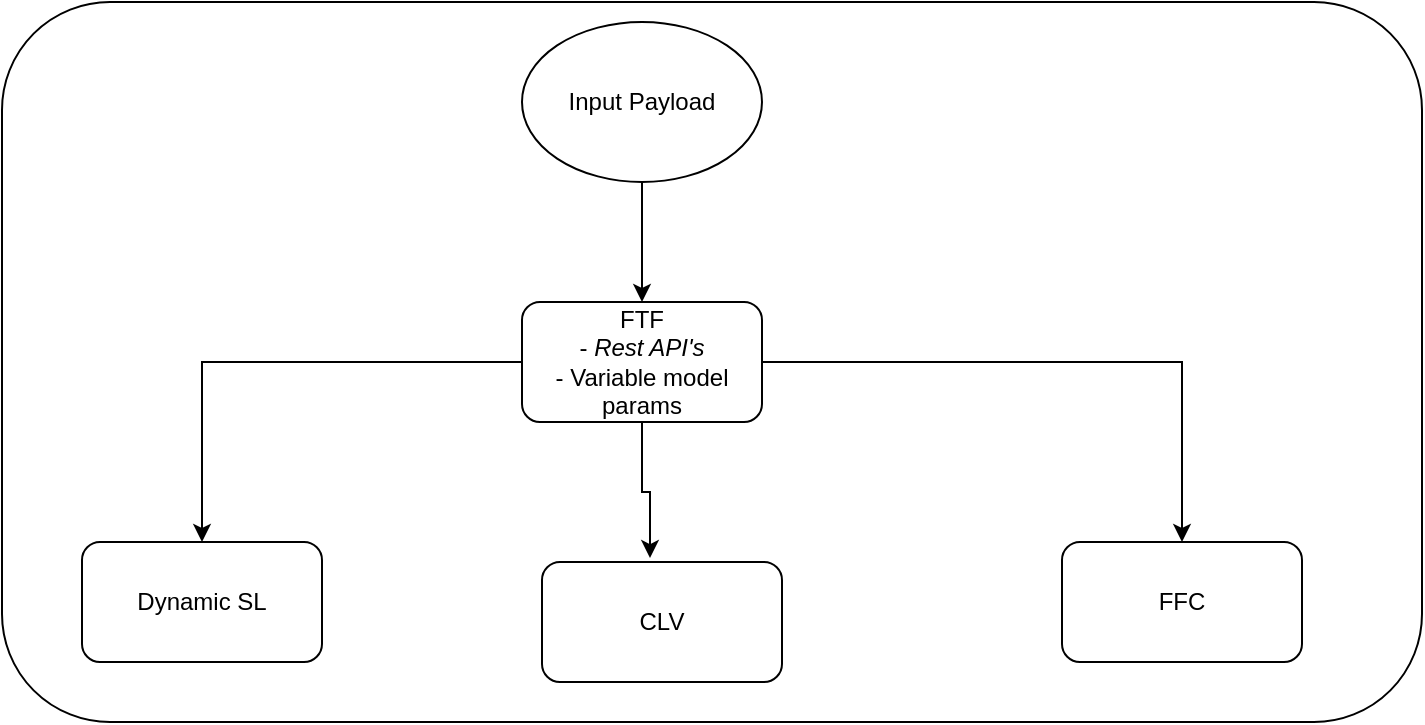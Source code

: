 <mxfile version="14.8.2" type="github">
  <diagram id="MeDqkyc_opjWS5qdO1ft" name="Page-1">
    <mxGraphModel dx="886" dy="591" grid="1" gridSize="10" guides="1" tooltips="1" connect="1" arrows="1" fold="1" page="1" pageScale="1" pageWidth="827" pageHeight="1169" math="0" shadow="0">
      <root>
        <mxCell id="0" />
        <mxCell id="1" parent="0" />
        <mxCell id="8nlyie-1W3Vb_Dug9uBG-1" value="" style="rounded=1;whiteSpace=wrap;html=1;" vertex="1" parent="1">
          <mxGeometry x="50" y="130" width="710" height="360" as="geometry" />
        </mxCell>
        <mxCell id="8nlyie-1W3Vb_Dug9uBG-9" style="edgeStyle=orthogonalEdgeStyle;rounded=0;orthogonalLoop=1;jettySize=auto;html=1;entryX=0.45;entryY=-0.033;entryDx=0;entryDy=0;entryPerimeter=0;" edge="1" parent="1" source="8nlyie-1W3Vb_Dug9uBG-2" target="8nlyie-1W3Vb_Dug9uBG-5">
          <mxGeometry relative="1" as="geometry" />
        </mxCell>
        <mxCell id="8nlyie-1W3Vb_Dug9uBG-11" style="edgeStyle=orthogonalEdgeStyle;rounded=0;orthogonalLoop=1;jettySize=auto;html=1;entryX=0.5;entryY=0;entryDx=0;entryDy=0;" edge="1" parent="1" source="8nlyie-1W3Vb_Dug9uBG-2" target="8nlyie-1W3Vb_Dug9uBG-6">
          <mxGeometry relative="1" as="geometry" />
        </mxCell>
        <mxCell id="8nlyie-1W3Vb_Dug9uBG-12" style="edgeStyle=orthogonalEdgeStyle;rounded=0;orthogonalLoop=1;jettySize=auto;html=1;" edge="1" parent="1" source="8nlyie-1W3Vb_Dug9uBG-2" target="8nlyie-1W3Vb_Dug9uBG-4">
          <mxGeometry relative="1" as="geometry" />
        </mxCell>
        <mxCell id="8nlyie-1W3Vb_Dug9uBG-2" value="FTF&lt;br&gt;- &lt;i&gt;Rest API&#39;s&lt;br&gt;&lt;/i&gt;- Variable model params" style="rounded=1;whiteSpace=wrap;html=1;" vertex="1" parent="1">
          <mxGeometry x="310" y="280" width="120" height="60" as="geometry" />
        </mxCell>
        <mxCell id="8nlyie-1W3Vb_Dug9uBG-7" style="edgeStyle=orthogonalEdgeStyle;rounded=0;orthogonalLoop=1;jettySize=auto;html=1;" edge="1" parent="1" source="8nlyie-1W3Vb_Dug9uBG-3" target="8nlyie-1W3Vb_Dug9uBG-2">
          <mxGeometry relative="1" as="geometry" />
        </mxCell>
        <mxCell id="8nlyie-1W3Vb_Dug9uBG-3" value="Input Payload" style="ellipse;whiteSpace=wrap;html=1;" vertex="1" parent="1">
          <mxGeometry x="310" y="140" width="120" height="80" as="geometry" />
        </mxCell>
        <mxCell id="8nlyie-1W3Vb_Dug9uBG-4" value="Dynamic SL" style="rounded=1;whiteSpace=wrap;html=1;" vertex="1" parent="1">
          <mxGeometry x="90" y="400" width="120" height="60" as="geometry" />
        </mxCell>
        <mxCell id="8nlyie-1W3Vb_Dug9uBG-5" value="CLV" style="rounded=1;whiteSpace=wrap;html=1;" vertex="1" parent="1">
          <mxGeometry x="320" y="410" width="120" height="60" as="geometry" />
        </mxCell>
        <mxCell id="8nlyie-1W3Vb_Dug9uBG-6" value="FFC" style="rounded=1;whiteSpace=wrap;html=1;" vertex="1" parent="1">
          <mxGeometry x="580" y="400" width="120" height="60" as="geometry" />
        </mxCell>
      </root>
    </mxGraphModel>
  </diagram>
</mxfile>
